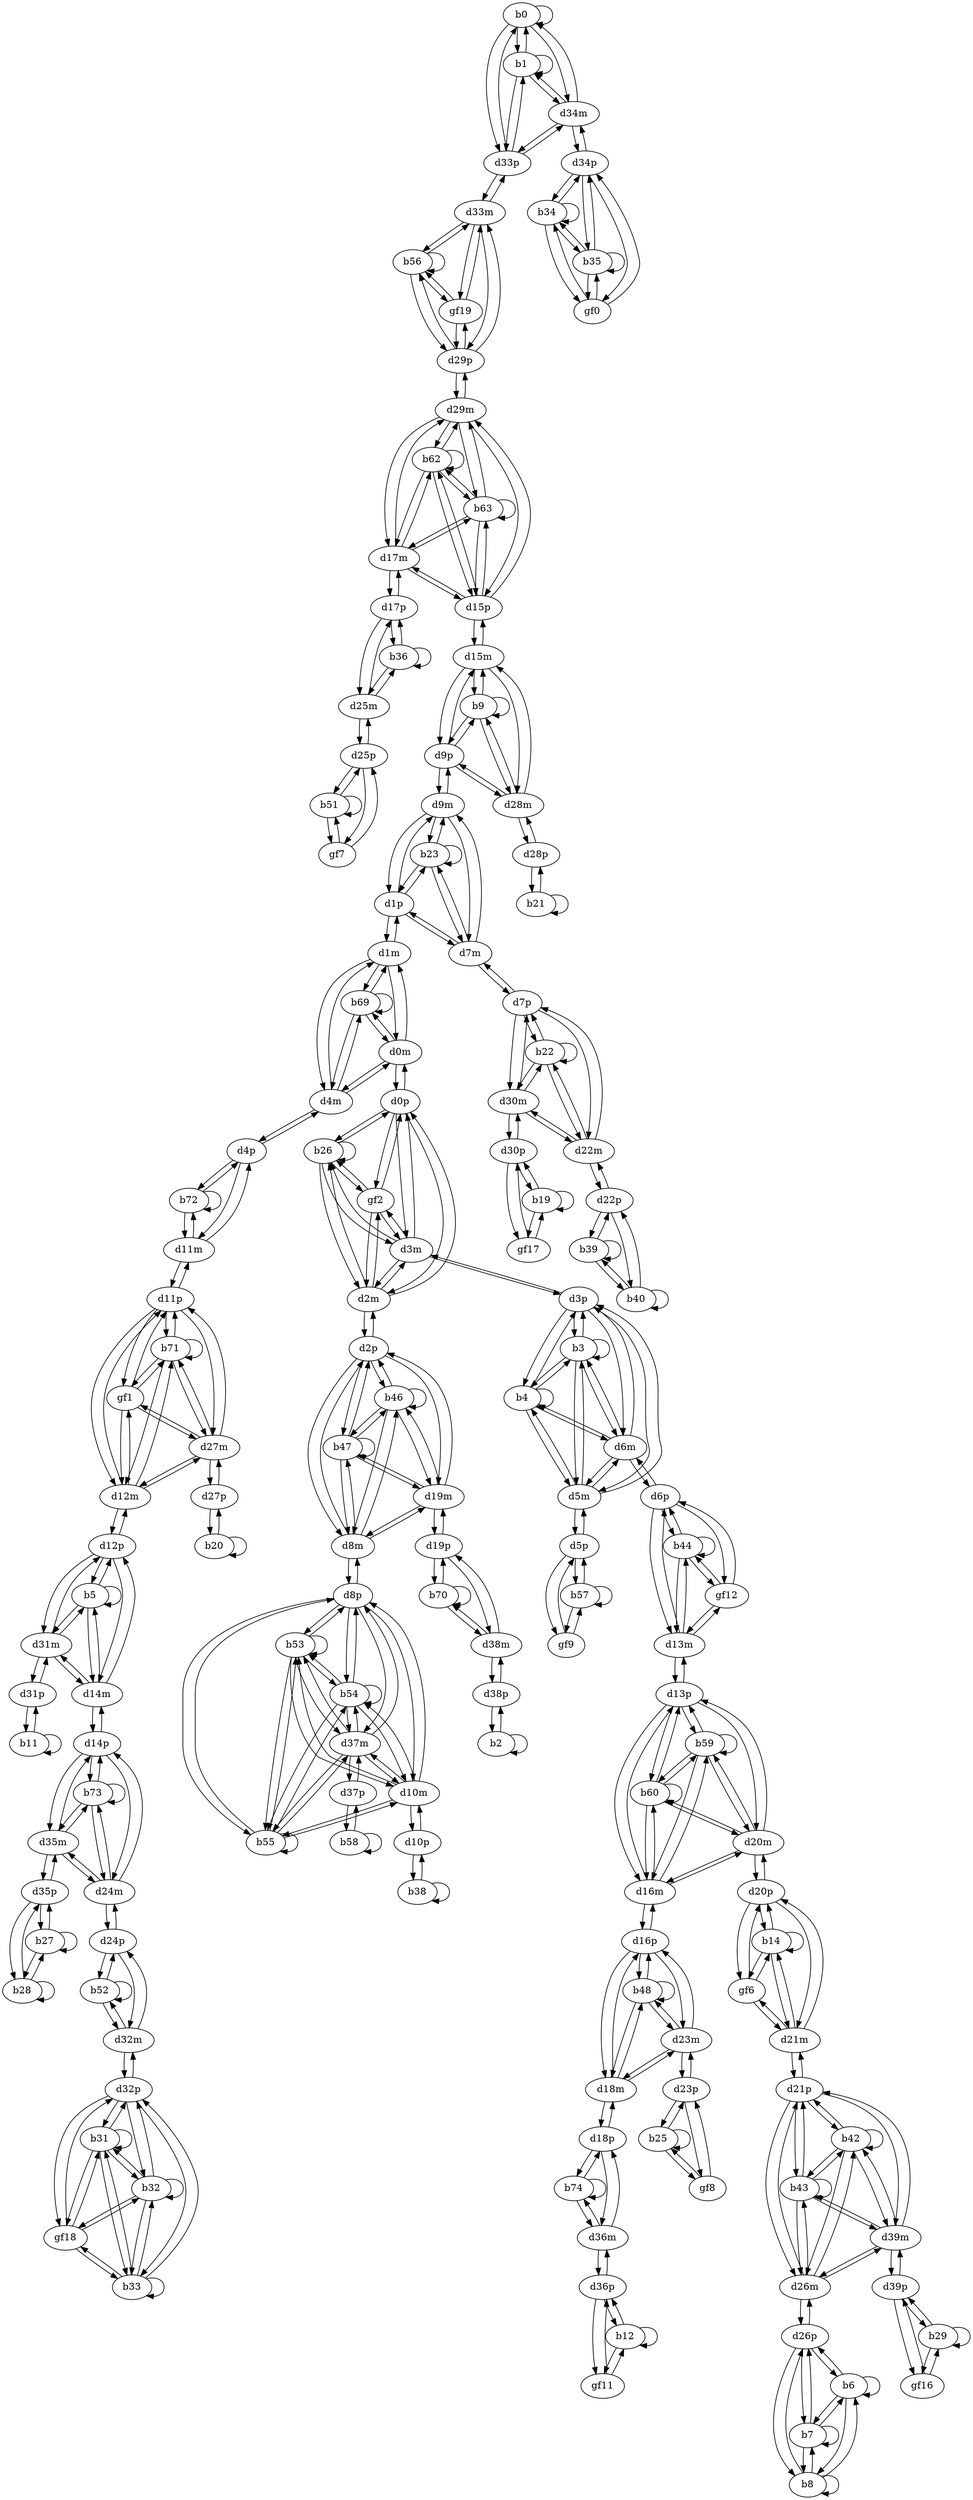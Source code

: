 digraph G {
  b0;
  b1;
  b2;
  b3;
  b4;
  b5;
  b6;
  b7;
  b8;
  b9;
  b11;
  b12;
  gf11;
  b14;
  gf6;
  b19;
  gf17;
  b20;
  b21;
  b22;
  b23;
  b25;
  gf8;
  b26;
  gf2;
  b27;
  b28;
  b29;
  gf16;
  b31;
  b32;
  b33;
  gf18;
  b34;
  b35;
  gf0;
  b36;
  b38;
  b39;
  b40;
  b42;
  b43;
  b44;
  gf12;
  b46;
  b47;
  b48;
  b51;
  gf7;
  b52;
  b53;
  b54;
  b55;
  b56;
  gf19;
  b57;
  gf9;
  b58;
  b59;
  b60;
  b62;
  b63;
  b69;
  b70;
  b71;
  gf1;
  b72;
  b73;
  b74;
  d0m;
  d0p;
  d1m;
  d1p;
  d2m;
  d2p;
  d3m;
  d3p;
  d4m;
  d4p;
  d5m;
  d5p;
  d6m;
  d6p;
  d7m;
  d7p;
  d8m;
  d8p;
  d9m;
  d9p;
  d10m;
  d10p;
  d11m;
  d11p;
  d12m;
  d12p;
  d13m;
  d13p;
  d14m;
  d14p;
  d15m;
  d15p;
  d16m;
  d16p;
  d17m;
  d17p;
  d18m;
  d18p;
  d19m;
  d19p;
  d20m;
  d20p;
  d21m;
  d21p;
  d22m;
  d22p;
  d23m;
  d23p;
  d24m;
  d24p;
  d25m;
  d25p;
  d26m;
  d26p;
  d27m;
  d27p;
  d28m;
  d28p;
  d29m;
  d29p;
  d30m;
  d30p;
  d31m;
  d31p;
  d32m;
  d32p;
  d33m;
  d33p;
  d34m;
  d34p;
  d35m;
  d35p;
  d36m;
  d36p;
  d37m;
  d37p;
  d38m;
  d38p;
  d39m;
  d39p;
  b0 -> b0;
  b0 -> b1;
  b1 -> b0;
  b1 -> b1;
  b2 -> b2;
  b3 -> b3;
  b3 -> b4;
  b4 -> b3;
  b4 -> b4;
  b5 -> b5;
  b6 -> b6;
  b6 -> b7;
  b6 -> b8;
  b7 -> b6;
  b7 -> b7;
  b7 -> b8;
  b8 -> b6;
  b8 -> b7;
  b8 -> b8;
  b9 -> b9;
  b11 -> b11;
  b12 -> b12;
  b12 -> gf11;
  gf11 -> b12;
  b14 -> b14;
  b14 -> gf6;
  gf6 -> b14;
  b19 -> b19;
  b19 -> gf17;
  gf17 -> b19;
  b20 -> b20;
  b21 -> b21;
  b22 -> b22;
  b23 -> b23;
  b25 -> b25;
  b25 -> gf8;
  gf8 -> b25;
  b26 -> b26;
  b26 -> gf2;
  gf2 -> b26;
  b27 -> b27;
  b27 -> b28;
  b28 -> b27;
  b28 -> b28;
  b29 -> b29;
  b29 -> gf16;
  gf16 -> b29;
  b31 -> b31;
  b31 -> b32;
  b31 -> b33;
  b31 -> gf18;
  b32 -> b31;
  b32 -> b32;
  b32 -> b33;
  b32 -> gf18;
  b33 -> b31;
  b33 -> b32;
  b33 -> b33;
  b33 -> gf18;
  gf18 -> b31;
  gf18 -> b32;
  gf18 -> b33;
  b34 -> b34;
  b34 -> b35;
  b34 -> gf0;
  b35 -> b34;
  b35 -> b35;
  b35 -> gf0;
  gf0 -> b34;
  gf0 -> b35;
  b36 -> b36;
  b38 -> b38;
  b39 -> b39;
  b39 -> b40;
  b40 -> b39;
  b40 -> b40;
  b42 -> b42;
  b42 -> b43;
  b43 -> b42;
  b43 -> b43;
  b44 -> b44;
  b44 -> gf12;
  gf12 -> b44;
  b46 -> b46;
  b46 -> b47;
  b47 -> b46;
  b47 -> b47;
  b48 -> b48;
  b51 -> b51;
  b51 -> gf7;
  gf7 -> b51;
  b52 -> b52;
  b53 -> b53;
  b53 -> b54;
  b53 -> b55;
  b54 -> b53;
  b54 -> b54;
  b54 -> b55;
  b55 -> b53;
  b55 -> b54;
  b55 -> b55;
  b56 -> b56;
  b56 -> gf19;
  gf19 -> b56;
  b57 -> b57;
  b57 -> gf9;
  gf9 -> b57;
  b58 -> b58;
  b59 -> b59;
  b59 -> b60;
  b60 -> b59;
  b60 -> b60;
  b62 -> b62;
  b62 -> b63;
  b63 -> b62;
  b63 -> b63;
  b69 -> b69;
  b70 -> b70;
  b71 -> b71;
  b71 -> gf1;
  gf1 -> b71;
  b72 -> b72;
  b73 -> b73;
  b74 -> b74;
  d0m -> d0p;
  d0p -> d0m;
  b69 -> d0m;
  d0m -> b69;
  b26 -> d0p;
  d0p -> b26;
  gf2 -> d0p;
  d0p -> gf2;
  d1m -> d1p;
  d1p -> d1m;
  b69 -> d1m;
  d1m -> b69;
  b23 -> d1p;
  d1p -> b23;
  d2m -> d2p;
  d2p -> d2m;
  b26 -> d2m;
  d2m -> b26;
  gf2 -> d2m;
  d2m -> gf2;
  b46 -> d2p;
  d2p -> b46;
  b47 -> d2p;
  d2p -> b47;
  d3m -> d3p;
  d3p -> d3m;
  b26 -> d3m;
  d3m -> b26;
  gf2 -> d3m;
  d3m -> gf2;
  b3 -> d3p;
  d3p -> b3;
  b4 -> d3p;
  d3p -> b4;
  d4m -> d4p;
  d4p -> d4m;
  b69 -> d4m;
  d4m -> b69;
  b72 -> d4p;
  d4p -> b72;
  d5m -> d5p;
  d5p -> d5m;
  b3 -> d5m;
  d5m -> b3;
  b4 -> d5m;
  d5m -> b4;
  b57 -> d5p;
  d5p -> b57;
  gf9 -> d5p;
  d5p -> gf9;
  d6m -> d6p;
  d6p -> d6m;
  b3 -> d6m;
  d6m -> b3;
  b4 -> d6m;
  d6m -> b4;
  b44 -> d6p;
  d6p -> b44;
  gf12 -> d6p;
  d6p -> gf12;
  d7m -> d7p;
  d7p -> d7m;
  b23 -> d7m;
  d7m -> b23;
  b22 -> d7p;
  d7p -> b22;
  d8m -> d8p;
  d8p -> d8m;
  b46 -> d8m;
  d8m -> b46;
  b47 -> d8m;
  d8m -> b47;
  b53 -> d8p;
  d8p -> b53;
  b54 -> d8p;
  d8p -> b54;
  b55 -> d8p;
  d8p -> b55;
  d9m -> d9p;
  d9p -> d9m;
  b23 -> d9m;
  d9m -> b23;
  b9 -> d9p;
  d9p -> b9;
  d10m -> d10p;
  d10p -> d10m;
  b53 -> d10m;
  d10m -> b53;
  b54 -> d10m;
  d10m -> b54;
  b55 -> d10m;
  d10m -> b55;
  b38 -> d10p;
  d10p -> b38;
  d11m -> d11p;
  d11p -> d11m;
  b72 -> d11m;
  d11m -> b72;
  b71 -> d11p;
  d11p -> b71;
  gf1 -> d11p;
  d11p -> gf1;
  d12m -> d12p;
  d12p -> d12m;
  b71 -> d12m;
  d12m -> b71;
  gf1 -> d12m;
  d12m -> gf1;
  b5 -> d12p;
  d12p -> b5;
  d13m -> d13p;
  d13p -> d13m;
  b44 -> d13m;
  d13m -> b44;
  gf12 -> d13m;
  d13m -> gf12;
  b59 -> d13p;
  d13p -> b59;
  b60 -> d13p;
  d13p -> b60;
  d14m -> d14p;
  d14p -> d14m;
  b5 -> d14m;
  d14m -> b5;
  b73 -> d14p;
  d14p -> b73;
  d15m -> d15p;
  d15p -> d15m;
  b9 -> d15m;
  d15m -> b9;
  b62 -> d15p;
  d15p -> b62;
  b63 -> d15p;
  d15p -> b63;
  d16m -> d16p;
  d16p -> d16m;
  b59 -> d16m;
  d16m -> b59;
  b60 -> d16m;
  d16m -> b60;
  b48 -> d16p;
  d16p -> b48;
  d17m -> d17p;
  d17p -> d17m;
  b62 -> d17m;
  d17m -> b62;
  b63 -> d17m;
  d17m -> b63;
  b36 -> d17p;
  d17p -> b36;
  d18m -> d18p;
  d18p -> d18m;
  b48 -> d18m;
  d18m -> b48;
  b74 -> d18p;
  d18p -> b74;
  d19m -> d19p;
  d19p -> d19m;
  b46 -> d19m;
  d19m -> b46;
  b47 -> d19m;
  d19m -> b47;
  b70 -> d19p;
  d19p -> b70;
  d20m -> d20p;
  d20p -> d20m;
  b59 -> d20m;
  d20m -> b59;
  b60 -> d20m;
  d20m -> b60;
  b14 -> d20p;
  d20p -> b14;
  gf6 -> d20p;
  d20p -> gf6;
  d21m -> d21p;
  d21p -> d21m;
  b14 -> d21m;
  d21m -> b14;
  gf6 -> d21m;
  d21m -> gf6;
  b42 -> d21p;
  d21p -> b42;
  b43 -> d21p;
  d21p -> b43;
  d22m -> d22p;
  d22p -> d22m;
  b22 -> d22m;
  d22m -> b22;
  b39 -> d22p;
  d22p -> b39;
  b40 -> d22p;
  d22p -> b40;
  d23m -> d23p;
  d23p -> d23m;
  b48 -> d23m;
  d23m -> b48;
  b25 -> d23p;
  d23p -> b25;
  gf8 -> d23p;
  d23p -> gf8;
  d24m -> d24p;
  d24p -> d24m;
  b73 -> d24m;
  d24m -> b73;
  b52 -> d24p;
  d24p -> b52;
  d25m -> d25p;
  d25p -> d25m;
  b36 -> d25m;
  d25m -> b36;
  b51 -> d25p;
  d25p -> b51;
  gf7 -> d25p;
  d25p -> gf7;
  d26m -> d26p;
  d26p -> d26m;
  b42 -> d26m;
  d26m -> b42;
  b43 -> d26m;
  d26m -> b43;
  b6 -> d26p;
  d26p -> b6;
  b7 -> d26p;
  d26p -> b7;
  b8 -> d26p;
  d26p -> b8;
  d27m -> d27p;
  d27p -> d27m;
  b71 -> d27m;
  d27m -> b71;
  gf1 -> d27m;
  d27m -> gf1;
  b20 -> d27p;
  d27p -> b20;
  d28m -> d28p;
  d28p -> d28m;
  b9 -> d28m;
  d28m -> b9;
  b21 -> d28p;
  d28p -> b21;
  d29m -> d29p;
  d29p -> d29m;
  b62 -> d29m;
  d29m -> b62;
  b63 -> d29m;
  d29m -> b63;
  b56 -> d29p;
  d29p -> b56;
  gf19 -> d29p;
  d29p -> gf19;
  d30m -> d30p;
  d30p -> d30m;
  b22 -> d30m;
  d30m -> b22;
  b19 -> d30p;
  d30p -> b19;
  gf17 -> d30p;
  d30p -> gf17;
  d31m -> d31p;
  d31p -> d31m;
  b5 -> d31m;
  d31m -> b5;
  b11 -> d31p;
  d31p -> b11;
  d32m -> d32p;
  d32p -> d32m;
  b52 -> d32m;
  d32m -> b52;
  b31 -> d32p;
  d32p -> b31;
  b32 -> d32p;
  d32p -> b32;
  b33 -> d32p;
  d32p -> b33;
  gf18 -> d32p;
  d32p -> gf18;
  d33m -> d33p;
  d33p -> d33m;
  b56 -> d33m;
  d33m -> b56;
  gf19 -> d33m;
  d33m -> gf19;
  b0 -> d33p;
  d33p -> b0;
  b1 -> d33p;
  d33p -> b1;
  d34m -> d34p;
  d34p -> d34m;
  b0 -> d34m;
  d34m -> b0;
  b1 -> d34m;
  d34m -> b1;
  b34 -> d34p;
  d34p -> b34;
  b35 -> d34p;
  d34p -> b35;
  gf0 -> d34p;
  d34p -> gf0;
  d35m -> d35p;
  d35p -> d35m;
  b73 -> d35m;
  d35m -> b73;
  b27 -> d35p;
  d35p -> b27;
  b28 -> d35p;
  d35p -> b28;
  d36m -> d36p;
  d36p -> d36m;
  b74 -> d36m;
  d36m -> b74;
  b12 -> d36p;
  d36p -> b12;
  gf11 -> d36p;
  d36p -> gf11;
  d37m -> d37p;
  d37p -> d37m;
  b53 -> d37m;
  d37m -> b53;
  b54 -> d37m;
  d37m -> b54;
  b55 -> d37m;
  d37m -> b55;
  b58 -> d37p;
  d37p -> b58;
  d38m -> d38p;
  d38p -> d38m;
  b70 -> d38m;
  d38m -> b70;
  b2 -> d38p;
  d38p -> b2;
  d39m -> d39p;
  d39p -> d39m;
  b42 -> d39m;
  d39m -> b42;
  b43 -> d39m;
  d39m -> b43;
  b29 -> d39p;
  d39p -> b29;
  gf16 -> d39p;
  d39p -> gf16;
  d33p -> d34m;
  d34m -> d33p;
  d3p -> d5m;
  d3p -> d6m;
  d5m -> d3p;
  d5m -> d6m;
  d6m -> d3p;
  d6m -> d5m;
  d12p -> d14m;
  d12p -> d31m;
  d14m -> d12p;
  d14m -> d31m;
  d31m -> d12p;
  d31m -> d14m;
  d9p -> d15m;
  d9p -> d28m;
  d15m -> d9p;
  d15m -> d28m;
  d28m -> d9p;
  d28m -> d15m;
  d20p -> d21m;
  d21m -> d20p;
  d7p -> d22m;
  d7p -> d30m;
  d22m -> d7p;
  d22m -> d30m;
  d30m -> d7p;
  d30m -> d22m;
  d1p -> d7m;
  d1p -> d9m;
  d7m -> d1p;
  d7m -> d9m;
  d9m -> d1p;
  d9m -> d7m;
  d0p -> d2m;
  d0p -> d3m;
  d2m -> d0p;
  d2m -> d3m;
  d3m -> d0p;
  d3m -> d2m;
  d17p -> d25m;
  d25m -> d17p;
  d21p -> d26m;
  d21p -> d39m;
  d26m -> d21p;
  d26m -> d39m;
  d39m -> d21p;
  d39m -> d26m;
  d6p -> d13m;
  d13m -> d6p;
  d2p -> d8m;
  d2p -> d19m;
  d8m -> d2p;
  d8m -> d19m;
  d19m -> d2p;
  d19m -> d8m;
  d16p -> d18m;
  d16p -> d23m;
  d18m -> d16p;
  d18m -> d23m;
  d23m -> d16p;
  d23m -> d18m;
  d24p -> d32m;
  d32m -> d24p;
  d8p -> d10m;
  d8p -> d37m;
  d10m -> d8p;
  d10m -> d37m;
  d37m -> d8p;
  d37m -> d10m;
  d29p -> d33m;
  d33m -> d29p;
  d13p -> d16m;
  d13p -> d20m;
  d16m -> d13p;
  d16m -> d20m;
  d20m -> d13p;
  d20m -> d16m;
  d15p -> d17m;
  d15p -> d29m;
  d17m -> d15p;
  d17m -> d29m;
  d29m -> d15p;
  d29m -> d17m;
  d0m -> d1m;
  d0m -> d4m;
  d1m -> d0m;
  d1m -> d4m;
  d4m -> d0m;
  d4m -> d1m;
  d19p -> d38m;
  d38m -> d19p;
  d11p -> d12m;
  d11p -> d27m;
  d12m -> d11p;
  d12m -> d27m;
  d27m -> d11p;
  d27m -> d12m;
  d4p -> d11m;
  d11m -> d4p;
  d14p -> d24m;
  d14p -> d35m;
  d24m -> d14p;
  d24m -> d35m;
  d35m -> d14p;
  d35m -> d24m;
  d18p -> d36m;
  d36m -> d18p;
}
